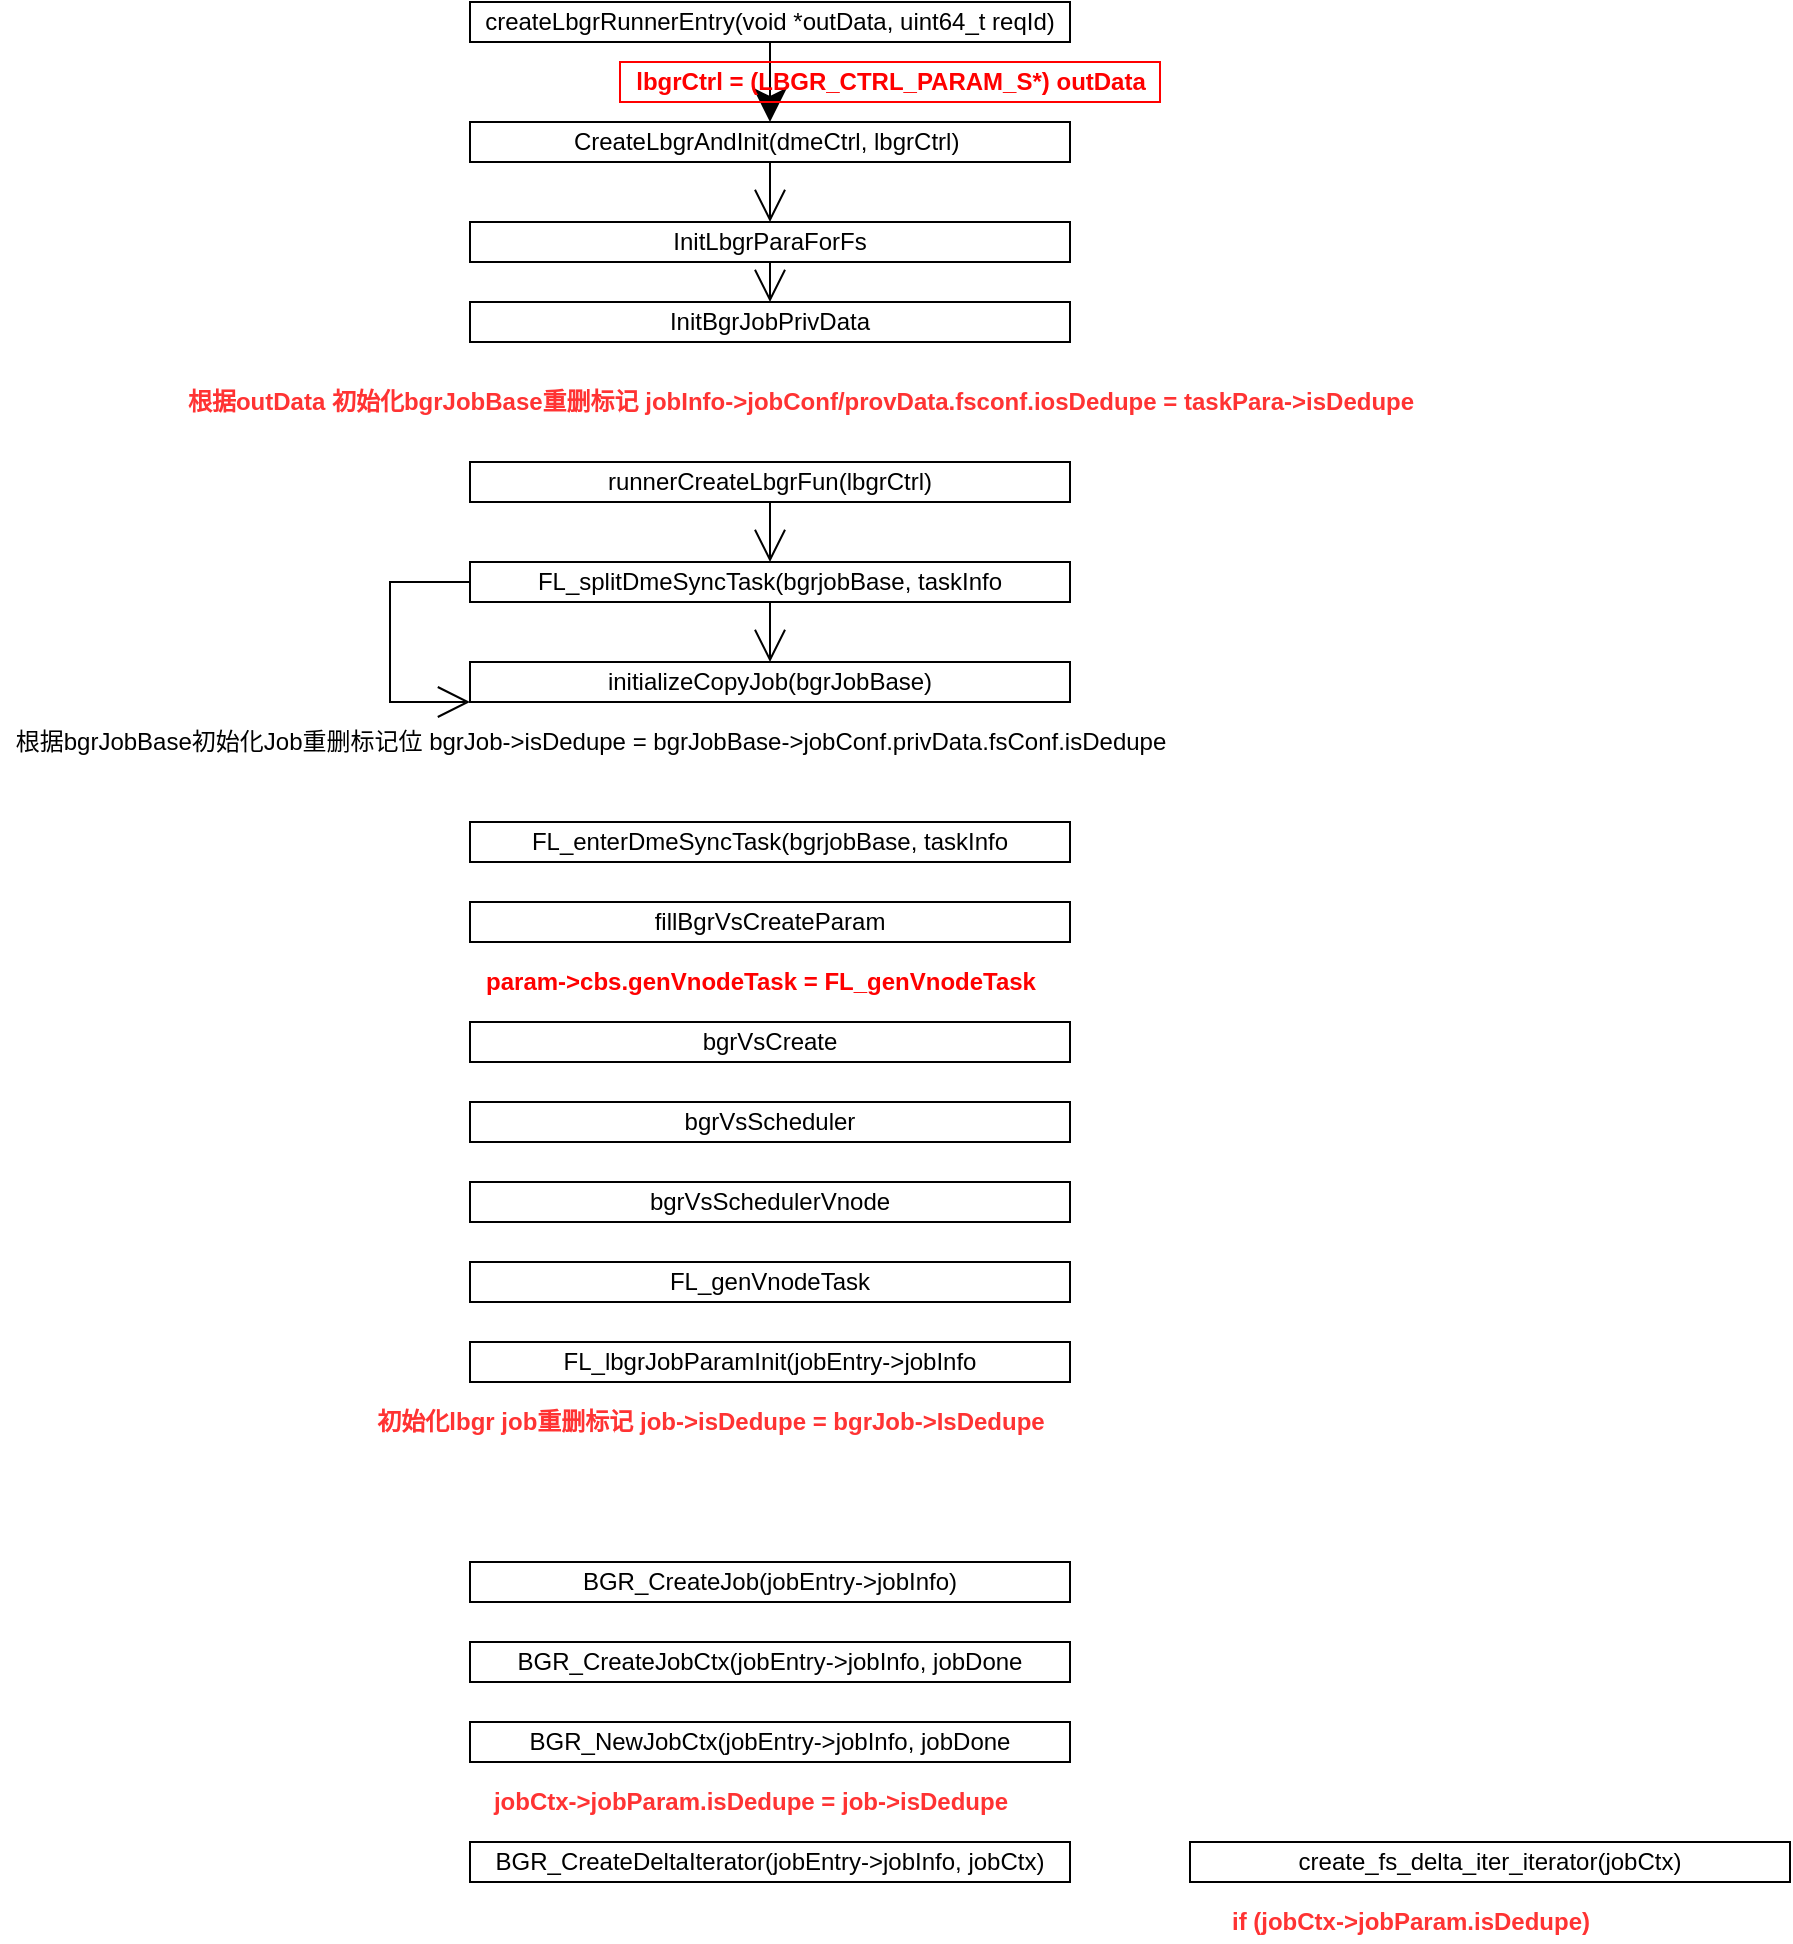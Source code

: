 <mxfile version="15.3.5" type="github">
  <diagram id="_jad44wzOjkIv6haLjCW" name="Page-1">
    <mxGraphModel dx="4559" dy="594" grid="1" gridSize="10" guides="1" tooltips="1" connect="1" arrows="1" fold="1" page="1" pageScale="1" pageWidth="3300" pageHeight="4681" math="0" shadow="0">
      <root>
        <mxCell id="0" />
        <mxCell id="1" parent="0" />
        <mxCell id="r0PJ-s2M3Lo0YWtufp6R-1" value="createLbgrRunnerEntry(void *outData, uint64_t reqId)" style="rounded=0;whiteSpace=wrap;html=1;hachureGap=4;pointerEvents=0;" vertex="1" parent="1">
          <mxGeometry x="120" y="170" width="300" height="20" as="geometry" />
        </mxCell>
        <mxCell id="r0PJ-s2M3Lo0YWtufp6R-7" style="edgeStyle=none;curved=1;rounded=0;orthogonalLoop=1;jettySize=auto;html=1;exitX=0.5;exitY=1;exitDx=0;exitDy=0;entryX=0.5;entryY=0;entryDx=0;entryDy=0;endArrow=open;startSize=14;endSize=14;sourcePerimeterSpacing=8;targetPerimeterSpacing=8;" edge="1" parent="1" source="r0PJ-s2M3Lo0YWtufp6R-3" target="r0PJ-s2M3Lo0YWtufp6R-5">
          <mxGeometry relative="1" as="geometry" />
        </mxCell>
        <mxCell id="r0PJ-s2M3Lo0YWtufp6R-3" value="CreateLbgrAndInit(dmeCtrl, lbgrCtrl)&amp;nbsp;" style="rounded=0;whiteSpace=wrap;html=1;hachureGap=4;pointerEvents=0;" vertex="1" parent="1">
          <mxGeometry x="120" y="230" width="300" height="20" as="geometry" />
        </mxCell>
        <mxCell id="r0PJ-s2M3Lo0YWtufp6R-4" value="" style="endArrow=classic;html=1;startSize=14;endSize=14;sourcePerimeterSpacing=8;targetPerimeterSpacing=8;exitX=0.5;exitY=1;exitDx=0;exitDy=0;entryX=0.5;entryY=0;entryDx=0;entryDy=0;" edge="1" parent="1" source="r0PJ-s2M3Lo0YWtufp6R-1" target="r0PJ-s2M3Lo0YWtufp6R-3">
          <mxGeometry width="50" height="50" relative="1" as="geometry">
            <mxPoint x="300" y="330" as="sourcePoint" />
            <mxPoint x="350" y="280" as="targetPoint" />
          </mxGeometry>
        </mxCell>
        <mxCell id="r0PJ-s2M3Lo0YWtufp6R-10" style="edgeStyle=none;curved=1;rounded=0;orthogonalLoop=1;jettySize=auto;html=1;exitX=0.5;exitY=1;exitDx=0;exitDy=0;entryX=0.5;entryY=0;entryDx=0;entryDy=0;endArrow=open;startSize=14;endSize=14;sourcePerimeterSpacing=8;targetPerimeterSpacing=8;" edge="1" parent="1" source="r0PJ-s2M3Lo0YWtufp6R-5" target="r0PJ-s2M3Lo0YWtufp6R-8">
          <mxGeometry relative="1" as="geometry" />
        </mxCell>
        <mxCell id="r0PJ-s2M3Lo0YWtufp6R-5" value="InitLbgrParaForFs" style="rounded=0;whiteSpace=wrap;html=1;hachureGap=4;pointerEvents=0;" vertex="1" parent="1">
          <mxGeometry x="120" y="280" width="300" height="20" as="geometry" />
        </mxCell>
        <mxCell id="r0PJ-s2M3Lo0YWtufp6R-8" value="InitBgrJobPrivData" style="rounded=0;whiteSpace=wrap;html=1;hachureGap=4;pointerEvents=0;" vertex="1" parent="1">
          <mxGeometry x="120" y="320" width="300" height="20" as="geometry" />
        </mxCell>
        <mxCell id="r0PJ-s2M3Lo0YWtufp6R-9" value="&lt;p&gt;&lt;font color=&quot;#ff3333&quot;&gt;&lt;b&gt;根据outData 初始化bgrJobBase重删标记 jobInfo-&amp;gt;jobConf/provData.fsconf.iosDedupe = taskPara-&amp;gt;isDedupe&lt;/b&gt;&lt;/font&gt;&lt;/p&gt;" style="text;html=1;resizable=0;autosize=1;align=center;verticalAlign=middle;points=[];fillColor=none;strokeColor=none;rounded=0;hachureGap=4;pointerEvents=0;" vertex="1" parent="1">
          <mxGeometry x="-30" y="350" width="630" height="40" as="geometry" />
        </mxCell>
        <mxCell id="r0PJ-s2M3Lo0YWtufp6R-18" style="edgeStyle=none;curved=1;rounded=0;orthogonalLoop=1;jettySize=auto;html=1;exitX=0.5;exitY=1;exitDx=0;exitDy=0;entryX=0.5;entryY=0;entryDx=0;entryDy=0;endArrow=open;startSize=14;endSize=14;sourcePerimeterSpacing=8;targetPerimeterSpacing=8;" edge="1" parent="1" source="r0PJ-s2M3Lo0YWtufp6R-11" target="r0PJ-s2M3Lo0YWtufp6R-14">
          <mxGeometry relative="1" as="geometry" />
        </mxCell>
        <mxCell id="r0PJ-s2M3Lo0YWtufp6R-11" value="runnerCreateLbgrFun(lbgrCtrl)" style="rounded=0;whiteSpace=wrap;html=1;hachureGap=4;pointerEvents=0;" vertex="1" parent="1">
          <mxGeometry x="120" y="400" width="300" height="20" as="geometry" />
        </mxCell>
        <mxCell id="r0PJ-s2M3Lo0YWtufp6R-12" value="&lt;b&gt;&lt;font color=&quot;#ff0000&quot;&gt;lbgrCtrl = (LBGR_CTRL_PARAM_S*) outData&lt;/font&gt;&lt;/b&gt;" style="text;html=1;resizable=0;autosize=1;align=center;verticalAlign=middle;points=[];fillColor=none;strokeColor=#FF0000;rounded=0;hachureGap=4;pointerEvents=0;" vertex="1" parent="1">
          <mxGeometry x="195" y="200" width="270" height="20" as="geometry" />
        </mxCell>
        <mxCell id="r0PJ-s2M3Lo0YWtufp6R-19" style="edgeStyle=none;curved=1;rounded=0;orthogonalLoop=1;jettySize=auto;html=1;exitX=0.5;exitY=1;exitDx=0;exitDy=0;entryX=0.5;entryY=0;entryDx=0;entryDy=0;endArrow=open;startSize=14;endSize=14;sourcePerimeterSpacing=8;targetPerimeterSpacing=8;" edge="1" parent="1" source="r0PJ-s2M3Lo0YWtufp6R-14" target="r0PJ-s2M3Lo0YWtufp6R-16">
          <mxGeometry relative="1" as="geometry" />
        </mxCell>
        <mxCell id="r0PJ-s2M3Lo0YWtufp6R-20" style="edgeStyle=elbowEdgeStyle;rounded=0;orthogonalLoop=1;jettySize=auto;html=1;exitX=0;exitY=0.5;exitDx=0;exitDy=0;endArrow=open;startSize=14;endSize=14;sourcePerimeterSpacing=8;targetPerimeterSpacing=8;elbow=vertical;entryX=0;entryY=1;entryDx=0;entryDy=0;" edge="1" parent="1" source="r0PJ-s2M3Lo0YWtufp6R-14" target="r0PJ-s2M3Lo0YWtufp6R-16">
          <mxGeometry relative="1" as="geometry">
            <mxPoint x="50" y="480" as="targetPoint" />
            <Array as="points">
              <mxPoint x="80" y="480" />
            </Array>
          </mxGeometry>
        </mxCell>
        <mxCell id="r0PJ-s2M3Lo0YWtufp6R-14" value="FL_splitDmeSyncTask(bgrjobBase, taskInfo" style="rounded=0;whiteSpace=wrap;html=1;hachureGap=4;pointerEvents=0;" vertex="1" parent="1">
          <mxGeometry x="120" y="450" width="300" height="20" as="geometry" />
        </mxCell>
        <mxCell id="r0PJ-s2M3Lo0YWtufp6R-16" value="initializeCopyJob(bgrJobBase)" style="rounded=0;whiteSpace=wrap;html=1;hachureGap=4;pointerEvents=0;" vertex="1" parent="1">
          <mxGeometry x="120" y="500" width="300" height="20" as="geometry" />
        </mxCell>
        <mxCell id="r0PJ-s2M3Lo0YWtufp6R-17" value="根据bgrJobBase初始化Job重删标记位 bgrJob-&amp;gt;isDedupe = bgrJobBase-&amp;gt;jobConf.privData.fsConf.isDedupe" style="text;html=1;resizable=0;autosize=1;align=center;verticalAlign=middle;points=[];fillColor=none;strokeColor=none;rounded=0;hachureGap=4;pointerEvents=0;" vertex="1" parent="1">
          <mxGeometry x="-115" y="530" width="590" height="20" as="geometry" />
        </mxCell>
        <mxCell id="r0PJ-s2M3Lo0YWtufp6R-21" value="FL_enterDmeSyncTask(bgrjobBase, taskInfo" style="rounded=0;whiteSpace=wrap;html=1;hachureGap=4;pointerEvents=0;" vertex="1" parent="1">
          <mxGeometry x="120" y="580" width="300" height="20" as="geometry" />
        </mxCell>
        <mxCell id="r0PJ-s2M3Lo0YWtufp6R-22" value="fillBgrVsCreateParam" style="rounded=0;whiteSpace=wrap;html=1;hachureGap=4;pointerEvents=0;" vertex="1" parent="1">
          <mxGeometry x="120" y="620" width="300" height="20" as="geometry" />
        </mxCell>
        <mxCell id="r0PJ-s2M3Lo0YWtufp6R-23" value="&lt;b&gt;&lt;font color=&quot;#ff0000&quot;&gt;param-&amp;gt;cbs.genVnodeTask = FL_genVnodeTask&lt;/font&gt;&lt;/b&gt;" style="text;html=1;resizable=0;autosize=1;align=center;verticalAlign=middle;points=[];fillColor=none;strokeColor=none;rounded=0;hachureGap=4;pointerEvents=0;" vertex="1" parent="1">
          <mxGeometry x="120" y="650" width="290" height="20" as="geometry" />
        </mxCell>
        <mxCell id="r0PJ-s2M3Lo0YWtufp6R-24" value="bgrVsCreate" style="rounded=0;whiteSpace=wrap;html=1;hachureGap=4;pointerEvents=0;" vertex="1" parent="1">
          <mxGeometry x="120" y="680" width="300" height="20" as="geometry" />
        </mxCell>
        <mxCell id="r0PJ-s2M3Lo0YWtufp6R-25" value="bgrVsScheduler" style="rounded=0;whiteSpace=wrap;html=1;hachureGap=4;pointerEvents=0;" vertex="1" parent="1">
          <mxGeometry x="120" y="720" width="300" height="20" as="geometry" />
        </mxCell>
        <mxCell id="r0PJ-s2M3Lo0YWtufp6R-26" value="bgrVsSchedulerVnode" style="rounded=0;whiteSpace=wrap;html=1;hachureGap=4;pointerEvents=0;" vertex="1" parent="1">
          <mxGeometry x="120" y="760" width="300" height="20" as="geometry" />
        </mxCell>
        <mxCell id="r0PJ-s2M3Lo0YWtufp6R-27" value="FL_genVnodeTask" style="rounded=0;whiteSpace=wrap;html=1;hachureGap=4;pointerEvents=0;" vertex="1" parent="1">
          <mxGeometry x="120" y="800" width="300" height="20" as="geometry" />
        </mxCell>
        <mxCell id="r0PJ-s2M3Lo0YWtufp6R-28" value="FL_lbgrJobParamInit(jobEntry-&amp;gt;jobInfo" style="rounded=0;whiteSpace=wrap;html=1;hachureGap=4;pointerEvents=0;" vertex="1" parent="1">
          <mxGeometry x="120" y="840" width="300" height="20" as="geometry" />
        </mxCell>
        <mxCell id="r0PJ-s2M3Lo0YWtufp6R-29" value="&lt;b&gt;&lt;font color=&quot;#ff3333&quot;&gt;初始化lbgr job重删标记 job-&amp;gt;isDedupe = bgrJob-&amp;gt;IsDedupe&lt;/font&gt;&lt;/b&gt;" style="text;html=1;resizable=0;autosize=1;align=center;verticalAlign=middle;points=[];fillColor=none;strokeColor=none;rounded=0;hachureGap=4;pointerEvents=0;" vertex="1" parent="1">
          <mxGeometry x="65" y="870" width="350" height="20" as="geometry" />
        </mxCell>
        <mxCell id="r0PJ-s2M3Lo0YWtufp6R-30" value="BGR_CreateJob(jobEntry-&amp;gt;jobInfo)" style="rounded=0;whiteSpace=wrap;html=1;hachureGap=4;pointerEvents=0;" vertex="1" parent="1">
          <mxGeometry x="120" y="950" width="300" height="20" as="geometry" />
        </mxCell>
        <mxCell id="r0PJ-s2M3Lo0YWtufp6R-31" value="BGR_CreateJobCtx(jobEntry-&amp;gt;jobInfo, jobDone" style="rounded=0;whiteSpace=wrap;html=1;hachureGap=4;pointerEvents=0;" vertex="1" parent="1">
          <mxGeometry x="120" y="990" width="300" height="20" as="geometry" />
        </mxCell>
        <mxCell id="r0PJ-s2M3Lo0YWtufp6R-32" value="BGR_NewJobCtx(jobEntry-&amp;gt;jobInfo, jobDone" style="rounded=0;whiteSpace=wrap;html=1;hachureGap=4;pointerEvents=0;" vertex="1" parent="1">
          <mxGeometry x="120" y="1030" width="300" height="20" as="geometry" />
        </mxCell>
        <mxCell id="r0PJ-s2M3Lo0YWtufp6R-33" value="BGR_CreateDeltaIterator(jobEntry-&amp;gt;jobInfo, jobCtx)" style="rounded=0;whiteSpace=wrap;html=1;hachureGap=4;pointerEvents=0;" vertex="1" parent="1">
          <mxGeometry x="120" y="1090" width="300" height="20" as="geometry" />
        </mxCell>
        <mxCell id="r0PJ-s2M3Lo0YWtufp6R-34" value="create_fs_delta_iter_iterator(jobCtx)" style="rounded=0;whiteSpace=wrap;html=1;hachureGap=4;pointerEvents=0;" vertex="1" parent="1">
          <mxGeometry x="480" y="1090" width="300" height="20" as="geometry" />
        </mxCell>
        <mxCell id="r0PJ-s2M3Lo0YWtufp6R-35" value="&lt;b&gt;&lt;font color=&quot;#ff3333&quot;&gt;jobCtx-&amp;gt;jobParam.isDedupe = job-&amp;gt;isDedupe&lt;/font&gt;&lt;/b&gt;" style="text;html=1;resizable=0;autosize=1;align=center;verticalAlign=middle;points=[];fillColor=none;strokeColor=none;rounded=0;hachureGap=4;pointerEvents=0;" vertex="1" parent="1">
          <mxGeometry x="125" y="1060" width="270" height="20" as="geometry" />
        </mxCell>
        <mxCell id="r0PJ-s2M3Lo0YWtufp6R-36" value="&lt;b&gt;&lt;font color=&quot;#ff3333&quot;&gt;if (jobCtx-&amp;gt;jobParam.isDedupe)&lt;/font&gt;&lt;/b&gt;" style="text;html=1;resizable=0;autosize=1;align=center;verticalAlign=middle;points=[];fillColor=none;strokeColor=none;rounded=0;hachureGap=4;pointerEvents=0;" vertex="1" parent="1">
          <mxGeometry x="495" y="1120" width="190" height="20" as="geometry" />
        </mxCell>
      </root>
    </mxGraphModel>
  </diagram>
</mxfile>
